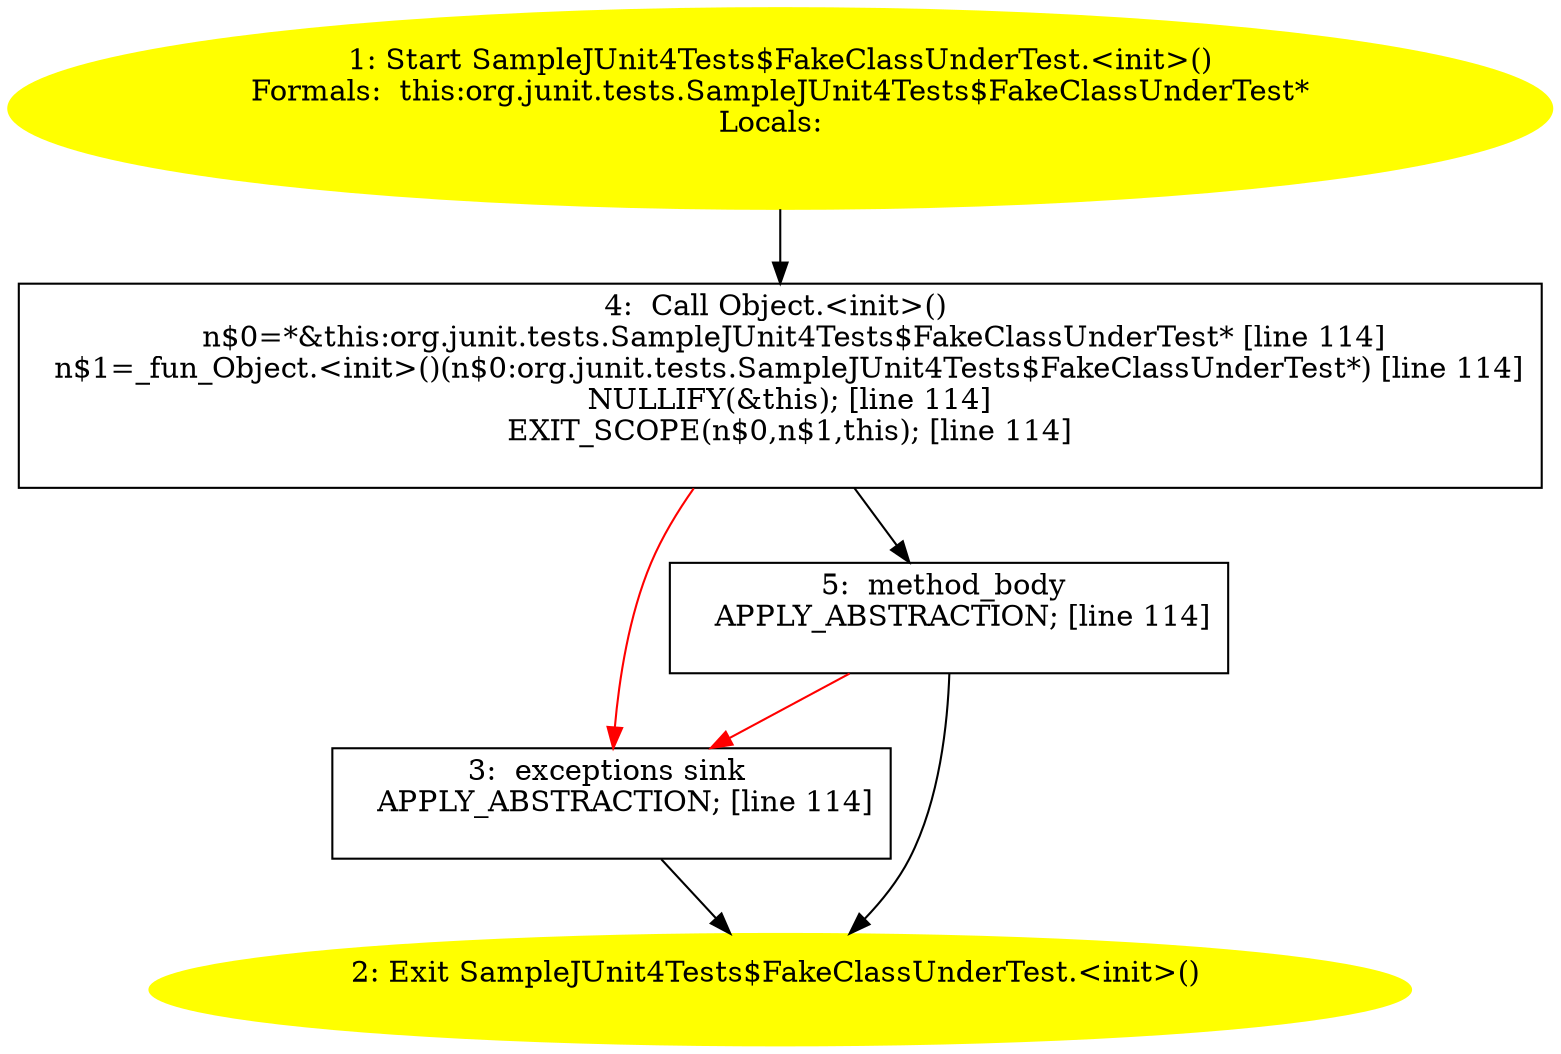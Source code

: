 /* @generated */
digraph cfg {
"org.junit.tests.SampleJUnit4Tests$FakeClassUnderTest.<init>().5e668be7d673895cfd04497dc56ce02c_1" [label="1: Start SampleJUnit4Tests$FakeClassUnderTest.<init>()\nFormals:  this:org.junit.tests.SampleJUnit4Tests$FakeClassUnderTest*\nLocals:  \n  " color=yellow style=filled]
	

	 "org.junit.tests.SampleJUnit4Tests$FakeClassUnderTest.<init>().5e668be7d673895cfd04497dc56ce02c_1" -> "org.junit.tests.SampleJUnit4Tests$FakeClassUnderTest.<init>().5e668be7d673895cfd04497dc56ce02c_4" ;
"org.junit.tests.SampleJUnit4Tests$FakeClassUnderTest.<init>().5e668be7d673895cfd04497dc56ce02c_2" [label="2: Exit SampleJUnit4Tests$FakeClassUnderTest.<init>() \n  " color=yellow style=filled]
	

"org.junit.tests.SampleJUnit4Tests$FakeClassUnderTest.<init>().5e668be7d673895cfd04497dc56ce02c_3" [label="3:  exceptions sink \n   APPLY_ABSTRACTION; [line 114]\n " shape="box"]
	

	 "org.junit.tests.SampleJUnit4Tests$FakeClassUnderTest.<init>().5e668be7d673895cfd04497dc56ce02c_3" -> "org.junit.tests.SampleJUnit4Tests$FakeClassUnderTest.<init>().5e668be7d673895cfd04497dc56ce02c_2" ;
"org.junit.tests.SampleJUnit4Tests$FakeClassUnderTest.<init>().5e668be7d673895cfd04497dc56ce02c_4" [label="4:  Call Object.<init>() \n   n$0=*&this:org.junit.tests.SampleJUnit4Tests$FakeClassUnderTest* [line 114]\n  n$1=_fun_Object.<init>()(n$0:org.junit.tests.SampleJUnit4Tests$FakeClassUnderTest*) [line 114]\n  NULLIFY(&this); [line 114]\n  EXIT_SCOPE(n$0,n$1,this); [line 114]\n " shape="box"]
	

	 "org.junit.tests.SampleJUnit4Tests$FakeClassUnderTest.<init>().5e668be7d673895cfd04497dc56ce02c_4" -> "org.junit.tests.SampleJUnit4Tests$FakeClassUnderTest.<init>().5e668be7d673895cfd04497dc56ce02c_5" ;
	 "org.junit.tests.SampleJUnit4Tests$FakeClassUnderTest.<init>().5e668be7d673895cfd04497dc56ce02c_4" -> "org.junit.tests.SampleJUnit4Tests$FakeClassUnderTest.<init>().5e668be7d673895cfd04497dc56ce02c_3" [color="red" ];
"org.junit.tests.SampleJUnit4Tests$FakeClassUnderTest.<init>().5e668be7d673895cfd04497dc56ce02c_5" [label="5:  method_body \n   APPLY_ABSTRACTION; [line 114]\n " shape="box"]
	

	 "org.junit.tests.SampleJUnit4Tests$FakeClassUnderTest.<init>().5e668be7d673895cfd04497dc56ce02c_5" -> "org.junit.tests.SampleJUnit4Tests$FakeClassUnderTest.<init>().5e668be7d673895cfd04497dc56ce02c_2" ;
	 "org.junit.tests.SampleJUnit4Tests$FakeClassUnderTest.<init>().5e668be7d673895cfd04497dc56ce02c_5" -> "org.junit.tests.SampleJUnit4Tests$FakeClassUnderTest.<init>().5e668be7d673895cfd04497dc56ce02c_3" [color="red" ];
}
